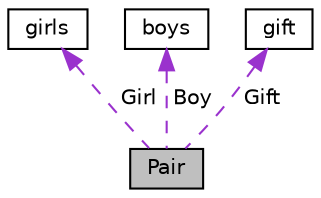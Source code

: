 digraph "Pair"
{
  edge [fontname="Helvetica",fontsize="10",labelfontname="Helvetica",labelfontsize="10"];
  node [fontname="Helvetica",fontsize="10",shape=record];
  Node1 [label="Pair",height=0.2,width=0.4,color="black", fillcolor="grey75", style="filled", fontcolor="black"];
  Node2 -> Node1 [dir="back",color="darkorchid3",fontsize="10",style="dashed",label=" Girl" ,fontname="Helvetica"];
  Node2 [label="girls",height=0.2,width=0.4,color="black", fillcolor="white", style="filled",URL="$classgirls.html"];
  Node3 -> Node1 [dir="back",color="darkorchid3",fontsize="10",style="dashed",label=" Boy" ,fontname="Helvetica"];
  Node3 [label="boys",height=0.2,width=0.4,color="black", fillcolor="white", style="filled",URL="$classboys.html"];
  Node4 -> Node1 [dir="back",color="darkorchid3",fontsize="10",style="dashed",label=" Gift" ,fontname="Helvetica"];
  Node4 [label="gift",height=0.2,width=0.4,color="black", fillcolor="white", style="filled",URL="$classgift.html"];
}
